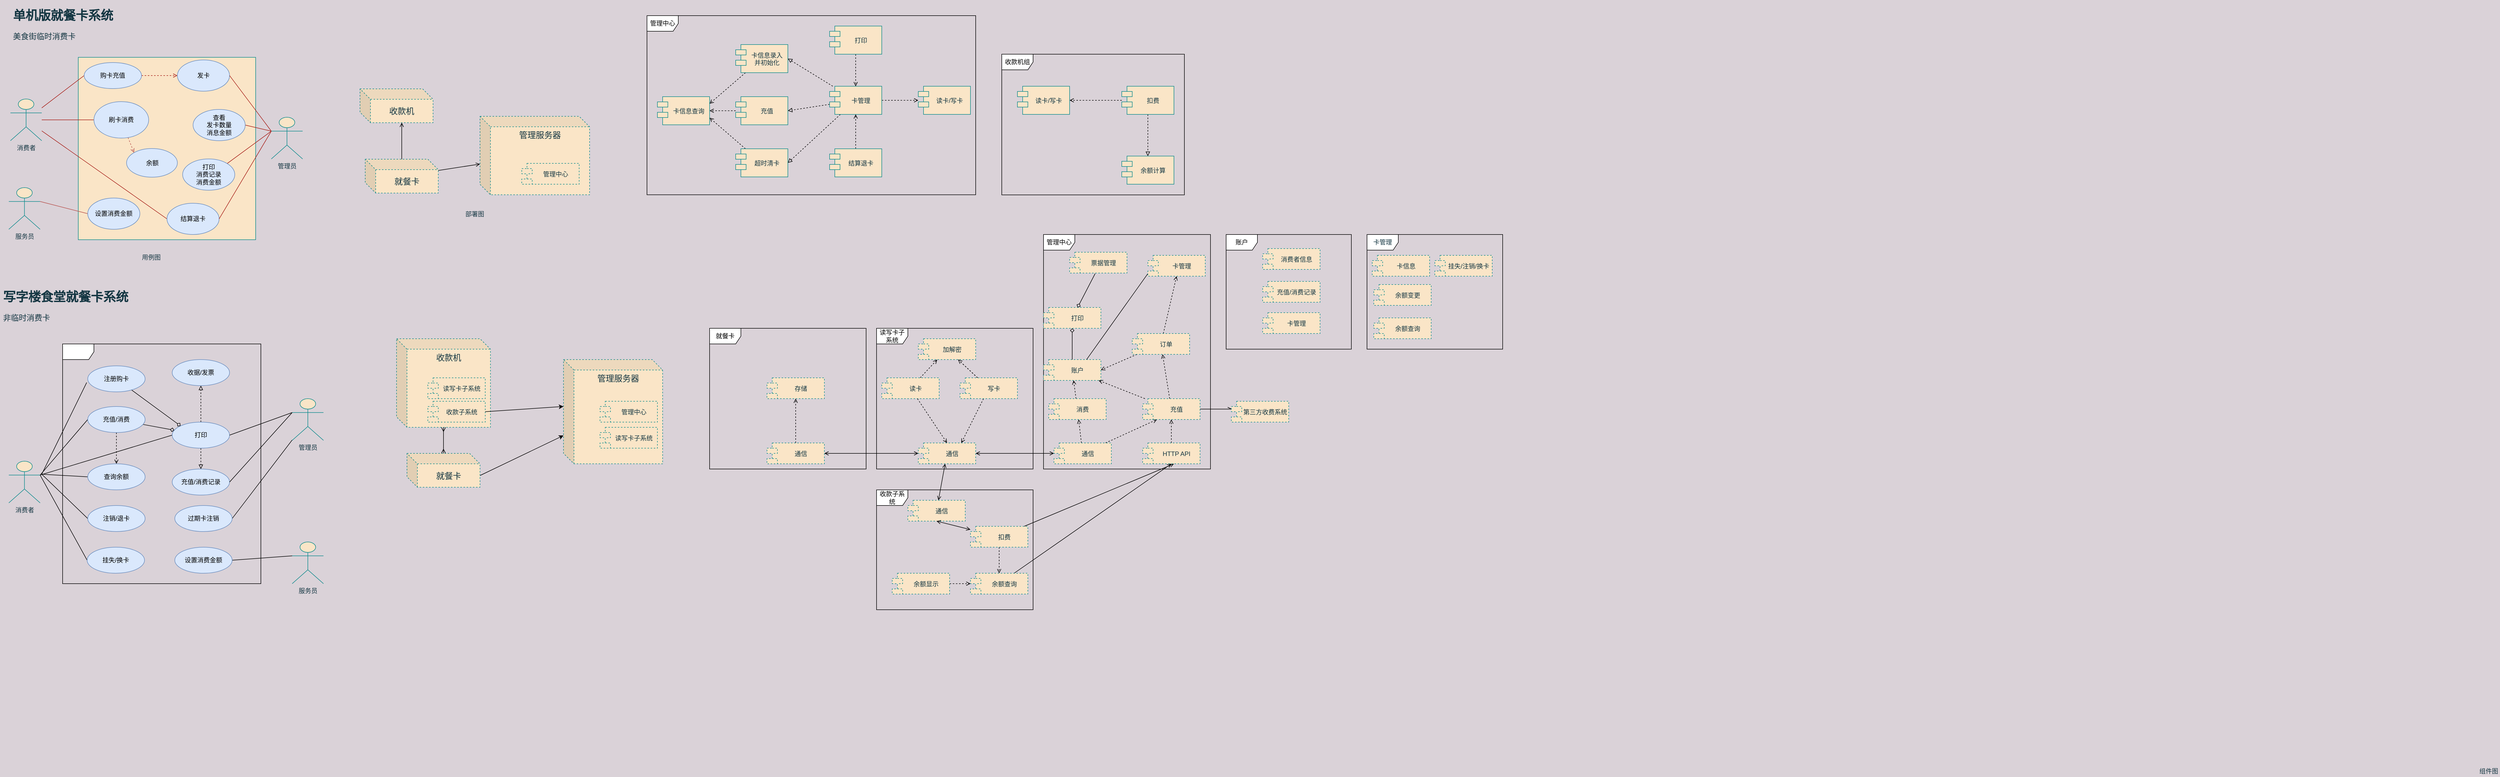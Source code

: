 <mxfile version="13.7.3" type="device"><diagram id="1eRjioLwEQBWrfQc_M9T" name="Page-1"><mxGraphModel dx="4849" dy="1619" grid="1" gridSize="10" guides="1" tooltips="1" connect="1" arrows="1" fold="1" page="1" pageScale="1" pageWidth="1327" pageHeight="1169" background="#DAD2D8" math="0" shadow="0"><root><mxCell id="0"/><mxCell id="1" parent="0"/><mxCell id="Z9a4LQ4kV08n7IQLO-xe-112" value="读写卡子系统" style="shape=umlFrame;whiteSpace=wrap;html=1;" parent="1" vertex="1"><mxGeometry x="-2280" y="-500" width="300" height="270" as="geometry"/></mxCell><mxCell id="Z9a4LQ4kV08n7IQLO-xe-55" value="管理中心" style="shape=umlFrame;whiteSpace=wrap;html=1;" parent="1" vertex="1"><mxGeometry x="-2720" y="-1100" width="630" height="343.75" as="geometry"/></mxCell><mxCell id="Z9a4LQ4kV08n7IQLO-xe-54" value="收款机组" style="shape=umlFrame;whiteSpace=wrap;html=1;" parent="1" vertex="1"><mxGeometry x="-2040" y="-1026" width="350" height="270" as="geometry"/></mxCell><mxCell id="zXgQYab4bpoMZM0BEwAa-17" value="" style="rounded=0;whiteSpace=wrap;html=1;sketch=0;strokeColor=#0F8B8D;fillColor=#FAE5C7;fontColor=#143642;" parent="1" vertex="1"><mxGeometry x="-3810" y="-1020" width="340" height="350" as="geometry"/></mxCell><mxCell id="M5raw4wtO85-CtOHmfmx-129" value="组件图" style="text;html=1;strokeColor=none;fillColor=none;align=center;verticalAlign=middle;whiteSpace=wrap;rounded=0;dashed=1;fontColor=#143642;" parent="1" vertex="1"><mxGeometry x="790" y="340" width="40" height="20" as="geometry"/></mxCell><mxCell id="zXgQYab4bpoMZM0BEwAa-2" value="&lt;font style=&quot;font-size: 16px&quot;&gt;&lt;font style=&quot;vertical-align: inherit&quot;&gt;&lt;font style=&quot;vertical-align: inherit&quot;&gt;收款机&lt;/font&gt;&lt;/font&gt;&lt;/font&gt;" style="shape=cube;whiteSpace=wrap;html=1;boundedLbl=1;backgroundOutline=1;darkOpacity=0.05;darkOpacity2=0.1;verticalAlign=middle;dashed=1;fillColor=#FAE5C7;strokeColor=#0F8B8D;fontColor=#143642;" parent="1" vertex="1"><mxGeometry x="-3270" y="-959.5" width="140" height="65" as="geometry"/></mxCell><mxCell id="zXgQYab4bpoMZM0BEwAa-3" value="&lt;h1&gt;单机版就餐卡系统&lt;/h1&gt;&lt;p style=&quot;font-size: 15px&quot;&gt;美食街临时消费卡&lt;/p&gt;" style="text;html=1;spacing=5;spacingTop=-20;whiteSpace=wrap;overflow=hidden;rounded=0;fontColor=#143642;" parent="1" vertex="1"><mxGeometry x="-3940" y="-1120" width="220" height="75" as="geometry"/></mxCell><mxCell id="zXgQYab4bpoMZM0BEwAa-7" value="&lt;span style=&quot;font-size: 16px&quot;&gt;管理服务器&lt;/span&gt;" style="shape=cube;whiteSpace=wrap;html=1;boundedLbl=1;backgroundOutline=1;darkOpacity=0.05;darkOpacity2=0.1;verticalAlign=top;dashed=1;fillColor=#FAE5C7;strokeColor=#0F8B8D;fontColor=#143642;" parent="1" vertex="1"><mxGeometry x="-3040" y="-906.75" width="210" height="150.5" as="geometry"/></mxCell><mxCell id="zXgQYab4bpoMZM0BEwAa-21" style="rounded=1;sketch=0;orthogonalLoop=1;jettySize=auto;html=1;entryX=0;entryY=0.5;entryDx=0;entryDy=0;strokeColor=#A8201A;fillColor=#FAE5C7;fontColor=#143642;endArrow=none;endFill=0;" parent="1" source="zXgQYab4bpoMZM0BEwAa-15" target="zXgQYab4bpoMZM0BEwAa-18" edge="1"><mxGeometry relative="1" as="geometry"/></mxCell><mxCell id="zXgQYab4bpoMZM0BEwAa-22" style="rounded=1;sketch=0;orthogonalLoop=1;jettySize=auto;html=1;entryX=0;entryY=0.5;entryDx=0;entryDy=0;strokeColor=#A8201A;fillColor=#FAE5C7;fontColor=#143642;endArrow=none;endFill=0;" parent="1" source="zXgQYab4bpoMZM0BEwAa-15" target="zXgQYab4bpoMZM0BEwAa-20" edge="1"><mxGeometry relative="1" as="geometry"/></mxCell><mxCell id="zXgQYab4bpoMZM0BEwAa-32" style="rounded=1;sketch=0;orthogonalLoop=1;jettySize=auto;html=1;entryX=0;entryY=0.5;entryDx=0;entryDy=0;strokeColor=#A8201A;fillColor=#FAE5C7;fontColor=#143642;endArrow=none;endFill=0;" parent="1" source="zXgQYab4bpoMZM0BEwAa-15" target="zXgQYab4bpoMZM0BEwAa-23" edge="1"><mxGeometry relative="1" as="geometry"/></mxCell><mxCell id="zXgQYab4bpoMZM0BEwAa-15" value="消费者" style="shape=umlActor;verticalLabelPosition=bottom;verticalAlign=top;html=1;outlineConnect=0;rounded=0;sketch=0;strokeColor=#0F8B8D;fillColor=#FAE5C7;fontColor=#143642;" parent="1" vertex="1"><mxGeometry x="-3940" y="-940" width="60" height="80" as="geometry"/></mxCell><mxCell id="zXgQYab4bpoMZM0BEwAa-39" value="" style="edgeStyle=orthogonalEdgeStyle;curved=0;rounded=1;sketch=0;orthogonalLoop=1;jettySize=auto;html=1;strokeColor=#A8201A;fillColor=#FAE5C7;fontColor=#143642;dashed=1;endArrow=open;endFill=0;" parent="1" source="zXgQYab4bpoMZM0BEwAa-18" target="zXgQYab4bpoMZM0BEwAa-25" edge="1"><mxGeometry relative="1" as="geometry"/></mxCell><mxCell id="zXgQYab4bpoMZM0BEwAa-18" value="购卡充值" style="ellipse;whiteSpace=wrap;html=1;rounded=0;sketch=0;strokeColor=#6c8ebf;fillColor=#dae8fc;" parent="1" vertex="1"><mxGeometry x="-3798.75" y="-1010" width="110" height="50" as="geometry"/></mxCell><mxCell id="Z9a4LQ4kV08n7IQLO-xe-9" style="edgeStyle=none;rounded=1;orthogonalLoop=1;jettySize=auto;html=1;entryX=0;entryY=0;entryDx=0;entryDy=0;endArrow=open;endFill=0;fillColor=#f8cecc;strokeColor=#b85450;dashed=1;" parent="1" source="zXgQYab4bpoMZM0BEwAa-20" target="zXgQYab4bpoMZM0BEwAa-37" edge="1"><mxGeometry relative="1" as="geometry"/></mxCell><mxCell id="zXgQYab4bpoMZM0BEwAa-20" value="刷卡消费" style="ellipse;whiteSpace=wrap;html=1;rounded=0;sketch=0;strokeColor=#6c8ebf;fillColor=#dae8fc;" parent="1" vertex="1"><mxGeometry x="-3780" y="-935" width="105" height="70" as="geometry"/></mxCell><mxCell id="zXgQYab4bpoMZM0BEwAa-23" value="结算退卡" style="ellipse;whiteSpace=wrap;html=1;rounded=0;sketch=0;strokeColor=#6c8ebf;fillColor=#dae8fc;" parent="1" vertex="1"><mxGeometry x="-3640" y="-740" width="100" height="60" as="geometry"/></mxCell><mxCell id="zXgQYab4bpoMZM0BEwAa-25" value="发卡" style="ellipse;whiteSpace=wrap;html=1;rounded=0;sketch=0;strokeColor=#6c8ebf;fillColor=#dae8fc;" parent="1" vertex="1"><mxGeometry x="-3620" y="-1015" width="100" height="60" as="geometry"/></mxCell><mxCell id="zXgQYab4bpoMZM0BEwAa-29" style="rounded=1;sketch=0;orthogonalLoop=1;jettySize=auto;html=1;entryX=1;entryY=0.5;entryDx=0;entryDy=0;strokeColor=#A8201A;fillColor=#FAE5C7;fontColor=#143642;endArrow=none;endFill=0;exitX=0;exitY=0.333;exitDx=0;exitDy=0;exitPerimeter=0;" parent="1" source="zXgQYab4bpoMZM0BEwAa-27" target="zXgQYab4bpoMZM0BEwAa-25" edge="1"><mxGeometry relative="1" as="geometry"/></mxCell><mxCell id="zXgQYab4bpoMZM0BEwAa-33" style="rounded=1;sketch=0;orthogonalLoop=1;jettySize=auto;html=1;entryX=1;entryY=0.5;entryDx=0;entryDy=0;strokeColor=#A8201A;fillColor=#FAE5C7;fontColor=#143642;endArrow=none;endFill=0;exitX=0;exitY=0.333;exitDx=0;exitDy=0;exitPerimeter=0;" parent="1" source="zXgQYab4bpoMZM0BEwAa-27" target="zXgQYab4bpoMZM0BEwAa-23" edge="1"><mxGeometry relative="1" as="geometry"/></mxCell><mxCell id="zXgQYab4bpoMZM0BEwAa-34" style="rounded=1;sketch=0;orthogonalLoop=1;jettySize=auto;html=1;entryX=1;entryY=0.5;entryDx=0;entryDy=0;strokeColor=#A8201A;fillColor=#FAE5C7;fontColor=#143642;endArrow=none;endFill=0;exitX=0;exitY=0.333;exitDx=0;exitDy=0;exitPerimeter=0;" parent="1" source="zXgQYab4bpoMZM0BEwAa-27" target="zXgQYab4bpoMZM0BEwAa-31" edge="1"><mxGeometry relative="1" as="geometry"/></mxCell><mxCell id="zXgQYab4bpoMZM0BEwAa-36" style="rounded=1;sketch=0;orthogonalLoop=1;jettySize=auto;html=1;entryX=1;entryY=0;entryDx=0;entryDy=0;strokeColor=#A8201A;fillColor=#FAE5C7;fontColor=#143642;endArrow=none;endFill=0;exitX=0;exitY=0.333;exitDx=0;exitDy=0;exitPerimeter=0;" parent="1" source="zXgQYab4bpoMZM0BEwAa-27" target="zXgQYab4bpoMZM0BEwAa-35" edge="1"><mxGeometry relative="1" as="geometry"/></mxCell><mxCell id="zXgQYab4bpoMZM0BEwAa-27" value="管理员" style="shape=umlActor;verticalLabelPosition=bottom;verticalAlign=top;html=1;outlineConnect=0;rounded=0;sketch=0;strokeColor=#0F8B8D;fillColor=#FAE5C7;fontColor=#143642;" parent="1" vertex="1"><mxGeometry x="-3440" y="-905" width="60" height="80" as="geometry"/></mxCell><mxCell id="zXgQYab4bpoMZM0BEwAa-31" value="查看&lt;br&gt;发卡数量&lt;br&gt;消息金额" style="ellipse;whiteSpace=wrap;html=1;rounded=0;sketch=0;strokeColor=#6c8ebf;fillColor=#dae8fc;" parent="1" vertex="1"><mxGeometry x="-3590" y="-920" width="100" height="60" as="geometry"/></mxCell><mxCell id="zXgQYab4bpoMZM0BEwAa-35" value="打印&lt;br&gt;消费记录&lt;br&gt;消费金额" style="ellipse;whiteSpace=wrap;html=1;rounded=0;sketch=0;strokeColor=#6c8ebf;fillColor=#dae8fc;" parent="1" vertex="1"><mxGeometry x="-3610" y="-825" width="100" height="60" as="geometry"/></mxCell><mxCell id="zXgQYab4bpoMZM0BEwAa-37" value="余额" style="ellipse;whiteSpace=wrap;html=1;rounded=0;sketch=0;strokeColor=#6c8ebf;fillColor=#dae8fc;" parent="1" vertex="1"><mxGeometry x="-3717.5" y="-845" width="97.5" height="55" as="geometry"/></mxCell><mxCell id="zXgQYab4bpoMZM0BEwAa-40" value="用例图" style="text;html=1;strokeColor=none;fillColor=none;align=center;verticalAlign=middle;whiteSpace=wrap;rounded=0;sketch=0;fontColor=#143642;" parent="1" vertex="1"><mxGeometry x="-3690" y="-646" width="40" height="20" as="geometry"/></mxCell><mxCell id="zXgQYab4bpoMZM0BEwAa-41" value="管理中心" style="shape=module;align=left;spacingLeft=20;align=center;verticalAlign=middle;dashed=1;fillColor=#FAE5C7;strokeColor=#0F8B8D;fontColor=#143642;" parent="1" vertex="1"><mxGeometry x="-2960" y="-816.5" width="110" height="40" as="geometry"/></mxCell><mxCell id="zXgQYab4bpoMZM0BEwAa-42" value="部署图" style="text;html=1;strokeColor=none;fillColor=none;align=center;verticalAlign=middle;whiteSpace=wrap;rounded=0;sketch=0;fontColor=#143642;" parent="1" vertex="1"><mxGeometry x="-3070" y="-729.5" width="40" height="20" as="geometry"/></mxCell><mxCell id="_t0QKRo8jrhajPvxvz_w-13" value="读卡/写卡" style="shape=module;align=left;spacingLeft=20;align=center;verticalAlign=middle;fillColor=#FAE5C7;strokeColor=#0F8B8D;fontColor=#143642;" parent="1" vertex="1"><mxGeometry x="-2200" y="-964.5" width="100" height="54" as="geometry"/></mxCell><mxCell id="Z9a4LQ4kV08n7IQLO-xe-26" value="" style="edgeStyle=none;rounded=1;orthogonalLoop=1;jettySize=auto;html=1;dashed=1;endArrow=open;endFill=0;" parent="1" source="Z9a4LQ4kV08n7IQLO-xe-2" target="_t0QKRo8jrhajPvxvz_w-13" edge="1"><mxGeometry relative="1" as="geometry"/></mxCell><mxCell id="Z9a4LQ4kV08n7IQLO-xe-29" value="" style="edgeStyle=none;rounded=1;orthogonalLoop=1;jettySize=auto;html=1;dashed=1;endArrow=block;endFill=0;entryX=1;entryY=0.5;entryDx=0;entryDy=0;" parent="1" source="Z9a4LQ4kV08n7IQLO-xe-2" target="Z9a4LQ4kV08n7IQLO-xe-28" edge="1"><mxGeometry relative="1" as="geometry"/></mxCell><mxCell id="Z9a4LQ4kV08n7IQLO-xe-32" style="edgeStyle=none;rounded=1;orthogonalLoop=1;jettySize=auto;html=1;entryX=1;entryY=0.5;entryDx=0;entryDy=0;dashed=1;endArrow=block;endFill=0;" parent="1" source="Z9a4LQ4kV08n7IQLO-xe-2" target="Z9a4LQ4kV08n7IQLO-xe-31" edge="1"><mxGeometry relative="1" as="geometry"/></mxCell><mxCell id="Z9a4LQ4kV08n7IQLO-xe-36" style="edgeStyle=none;rounded=1;orthogonalLoop=1;jettySize=auto;html=1;entryX=1;entryY=0.5;entryDx=0;entryDy=0;dashed=1;endArrow=block;endFill=0;" parent="1" source="Z9a4LQ4kV08n7IQLO-xe-2" target="Z9a4LQ4kV08n7IQLO-xe-35" edge="1"><mxGeometry relative="1" as="geometry"/></mxCell><mxCell id="Z9a4LQ4kV08n7IQLO-xe-2" value="卡管理" style="shape=module;align=left;spacingLeft=20;align=center;verticalAlign=middle;fillColor=#FAE5C7;strokeColor=#0F8B8D;fontColor=#143642;" parent="1" vertex="1"><mxGeometry x="-2370" y="-964.5" width="100" height="54" as="geometry"/></mxCell><mxCell id="Z9a4LQ4kV08n7IQLO-xe-30" value="" style="edgeStyle=none;rounded=1;orthogonalLoop=1;jettySize=auto;html=1;dashed=1;endArrow=open;endFill=0;" parent="1" source="Z9a4LQ4kV08n7IQLO-xe-3" target="Z9a4LQ4kV08n7IQLO-xe-2" edge="1"><mxGeometry relative="1" as="geometry"/></mxCell><mxCell id="Z9a4LQ4kV08n7IQLO-xe-3" value="结算退卡" style="shape=module;align=left;spacingLeft=20;align=center;verticalAlign=middle;fillColor=#FAE5C7;strokeColor=#0F8B8D;fontColor=#143642;" parent="1" vertex="1"><mxGeometry x="-2370" y="-844.5" width="100" height="54" as="geometry"/></mxCell><mxCell id="Z9a4LQ4kV08n7IQLO-xe-27" value="" style="edgeStyle=none;rounded=1;orthogonalLoop=1;jettySize=auto;html=1;dashed=1;endArrow=open;endFill=0;" parent="1" source="Z9a4LQ4kV08n7IQLO-xe-4" target="Z9a4LQ4kV08n7IQLO-xe-2" edge="1"><mxGeometry relative="1" as="geometry"/></mxCell><mxCell id="Z9a4LQ4kV08n7IQLO-xe-4" value="打印" style="shape=module;align=left;spacingLeft=20;align=center;verticalAlign=middle;fillColor=#FAE5C7;strokeColor=#0F8B8D;fontColor=#143642;" parent="1" vertex="1"><mxGeometry x="-2370" y="-1080" width="100" height="54" as="geometry"/></mxCell><mxCell id="Z9a4LQ4kV08n7IQLO-xe-7" style="edgeStyle=none;rounded=1;orthogonalLoop=1;jettySize=auto;html=1;entryX=0;entryY=0.5;entryDx=0;entryDy=0;endArrow=none;endFill=0;exitX=1;exitY=0.333;exitDx=0;exitDy=0;exitPerimeter=0;fillColor=#f8cecc;strokeColor=#b85450;" parent="1" source="Z9a4LQ4kV08n7IQLO-xe-5" target="Z9a4LQ4kV08n7IQLO-xe-6" edge="1"><mxGeometry relative="1" as="geometry"/></mxCell><mxCell id="Z9a4LQ4kV08n7IQLO-xe-5" value="服务员" style="shape=umlActor;verticalLabelPosition=bottom;verticalAlign=top;html=1;outlineConnect=0;rounded=0;sketch=0;strokeColor=#0F8B8D;fillColor=#FAE5C7;fontColor=#143642;" parent="1" vertex="1"><mxGeometry x="-3943.12" y="-770" width="60" height="80" as="geometry"/></mxCell><mxCell id="Z9a4LQ4kV08n7IQLO-xe-6" value="设置消费金额" style="ellipse;whiteSpace=wrap;html=1;rounded=0;sketch=0;strokeColor=#6c8ebf;fillColor=#dae8fc;" parent="1" vertex="1"><mxGeometry x="-3791.87" y="-750" width="100" height="60" as="geometry"/></mxCell><mxCell id="Z9a4LQ4kV08n7IQLO-xe-17" style="edgeStyle=none;rounded=1;orthogonalLoop=1;jettySize=auto;html=1;entryX=0;entryY=0;entryDx=80;entryDy=65;entryPerimeter=0;endArrow=open;endFill=0;" parent="1" source="Z9a4LQ4kV08n7IQLO-xe-14" target="zXgQYab4bpoMZM0BEwAa-2" edge="1"><mxGeometry relative="1" as="geometry"/></mxCell><mxCell id="Z9a4LQ4kV08n7IQLO-xe-18" value="" style="edgeStyle=none;rounded=1;orthogonalLoop=1;jettySize=auto;html=1;endArrow=open;endFill=0;" parent="1" source="Z9a4LQ4kV08n7IQLO-xe-14" target="zXgQYab4bpoMZM0BEwAa-7" edge="1"><mxGeometry relative="1" as="geometry"/></mxCell><mxCell id="Z9a4LQ4kV08n7IQLO-xe-14" value="&lt;font style=&quot;font-size: 16px&quot;&gt;&lt;font style=&quot;vertical-align: inherit&quot;&gt;&lt;font style=&quot;vertical-align: inherit&quot;&gt;就餐卡&lt;/font&gt;&lt;/font&gt;&lt;/font&gt;" style="shape=cube;whiteSpace=wrap;html=1;boundedLbl=1;backgroundOutline=1;darkOpacity=0.05;darkOpacity2=0.1;verticalAlign=middle;dashed=1;fillColor=#FAE5C7;strokeColor=#0F8B8D;fontColor=#143642;" parent="1" vertex="1"><mxGeometry x="-3260" y="-824.5" width="140" height="65" as="geometry"/></mxCell><mxCell id="Z9a4LQ4kV08n7IQLO-xe-42" style="edgeStyle=none;rounded=1;orthogonalLoop=1;jettySize=auto;html=1;entryX=1;entryY=0.25;entryDx=0;entryDy=0;dashed=1;endArrow=open;endFill=0;" parent="1" source="Z9a4LQ4kV08n7IQLO-xe-28" target="Z9a4LQ4kV08n7IQLO-xe-41" edge="1"><mxGeometry relative="1" as="geometry"/></mxCell><mxCell id="Z9a4LQ4kV08n7IQLO-xe-28" value="卡信息录入&#10;并初始化" style="shape=module;align=left;spacingLeft=20;align=center;verticalAlign=middle;fillColor=#FAE5C7;strokeColor=#0F8B8D;fontColor=#143642;" parent="1" vertex="1"><mxGeometry x="-2550" y="-1044.5" width="100" height="54" as="geometry"/></mxCell><mxCell id="Z9a4LQ4kV08n7IQLO-xe-45" value="" style="edgeStyle=none;rounded=1;orthogonalLoop=1;jettySize=auto;html=1;dashed=1;endArrow=open;endFill=0;" parent="1" source="Z9a4LQ4kV08n7IQLO-xe-31" target="Z9a4LQ4kV08n7IQLO-xe-41" edge="1"><mxGeometry relative="1" as="geometry"/></mxCell><mxCell id="Z9a4LQ4kV08n7IQLO-xe-31" value="充值" style="shape=module;align=left;spacingLeft=20;align=center;verticalAlign=middle;fillColor=#FAE5C7;strokeColor=#0F8B8D;fontColor=#143642;" parent="1" vertex="1"><mxGeometry x="-2550" y="-944.5" width="100" height="54" as="geometry"/></mxCell><mxCell id="Z9a4LQ4kV08n7IQLO-xe-44" style="edgeStyle=none;rounded=1;orthogonalLoop=1;jettySize=auto;html=1;entryX=1;entryY=0.75;entryDx=0;entryDy=0;dashed=1;endArrow=open;endFill=0;" parent="1" source="Z9a4LQ4kV08n7IQLO-xe-35" target="Z9a4LQ4kV08n7IQLO-xe-41" edge="1"><mxGeometry relative="1" as="geometry"/></mxCell><mxCell id="Z9a4LQ4kV08n7IQLO-xe-35" value="超时清卡" style="shape=module;align=left;spacingLeft=20;align=center;verticalAlign=middle;fillColor=#FAE5C7;strokeColor=#0F8B8D;fontColor=#143642;" parent="1" vertex="1"><mxGeometry x="-2550" y="-844.5" width="100" height="54" as="geometry"/></mxCell><mxCell id="Z9a4LQ4kV08n7IQLO-xe-37" value="&lt;h1&gt;写字楼食堂就餐卡系统&lt;/h1&gt;&lt;p style=&quot;font-size: 15px&quot;&gt;非临时消费卡&lt;/p&gt;" style="text;html=1;spacing=5;spacingTop=-20;whiteSpace=wrap;overflow=hidden;rounded=0;fontColor=#143642;" parent="1" vertex="1"><mxGeometry x="-3959.37" y="-580" width="258.75" height="70" as="geometry"/></mxCell><mxCell id="Z9a4LQ4kV08n7IQLO-xe-41" value="卡信息查询" style="shape=module;align=left;spacingLeft=20;align=center;verticalAlign=middle;fillColor=#FAE5C7;strokeColor=#0F8B8D;fontColor=#143642;" parent="1" vertex="1"><mxGeometry x="-2700" y="-944.5" width="100" height="54" as="geometry"/></mxCell><mxCell id="Z9a4LQ4kV08n7IQLO-xe-46" value="读卡/写卡" style="shape=module;align=left;spacingLeft=20;align=center;verticalAlign=middle;fillColor=#FAE5C7;strokeColor=#0F8B8D;fontColor=#143642;" parent="1" vertex="1"><mxGeometry x="-2010" y="-964.5" width="100" height="54" as="geometry"/></mxCell><mxCell id="Z9a4LQ4kV08n7IQLO-xe-50" value="" style="edgeStyle=none;rounded=1;orthogonalLoop=1;jettySize=auto;html=1;dashed=1;endArrow=open;endFill=0;" parent="1" source="Z9a4LQ4kV08n7IQLO-xe-49" target="Z9a4LQ4kV08n7IQLO-xe-46" edge="1"><mxGeometry relative="1" as="geometry"/></mxCell><mxCell id="Z9a4LQ4kV08n7IQLO-xe-52" value="" style="edgeStyle=none;rounded=1;orthogonalLoop=1;jettySize=auto;html=1;dashed=1;endArrow=block;endFill=0;" parent="1" source="Z9a4LQ4kV08n7IQLO-xe-49" target="Z9a4LQ4kV08n7IQLO-xe-51" edge="1"><mxGeometry relative="1" as="geometry"/></mxCell><mxCell id="Z9a4LQ4kV08n7IQLO-xe-49" value="扣费" style="shape=module;align=left;spacingLeft=20;align=center;verticalAlign=middle;fillColor=#FAE5C7;strokeColor=#0F8B8D;fontColor=#143642;" parent="1" vertex="1"><mxGeometry x="-1810" y="-964.5" width="100" height="54" as="geometry"/></mxCell><mxCell id="Z9a4LQ4kV08n7IQLO-xe-51" value="余额计算" style="shape=module;align=left;spacingLeft=20;align=center;verticalAlign=middle;fillColor=#FAE5C7;strokeColor=#0F8B8D;fontColor=#143642;" parent="1" vertex="1"><mxGeometry x="-1810" y="-830.5" width="100" height="54" as="geometry"/></mxCell><mxCell id="Z9a4LQ4kV08n7IQLO-xe-56" value="" style="shape=umlFrame;whiteSpace=wrap;html=1;" parent="1" vertex="1"><mxGeometry x="-3840" y="-470" width="380" height="460" as="geometry"/></mxCell><mxCell id="Z9a4LQ4kV08n7IQLO-xe-61" style="edgeStyle=none;rounded=1;orthogonalLoop=1;jettySize=auto;html=1;entryX=-0.018;entryY=0.64;entryDx=0;entryDy=0;entryPerimeter=0;startArrow=none;startFill=0;endArrow=none;endFill=0;" parent="1" target="Z9a4LQ4kV08n7IQLO-xe-58" edge="1"><mxGeometry relative="1" as="geometry"><mxPoint x="-3880" y="-220" as="sourcePoint"/></mxGeometry></mxCell><mxCell id="Z9a4LQ4kV08n7IQLO-xe-62" style="edgeStyle=none;rounded=1;orthogonalLoop=1;jettySize=auto;html=1;entryX=0;entryY=0.5;entryDx=0;entryDy=0;startArrow=none;startFill=0;endArrow=none;endFill=0;exitX=1;exitY=0.333;exitDx=0;exitDy=0;exitPerimeter=0;" parent="1" source="Z9a4LQ4kV08n7IQLO-xe-57" target="Z9a4LQ4kV08n7IQLO-xe-59" edge="1"><mxGeometry relative="1" as="geometry"/></mxCell><mxCell id="Z9a4LQ4kV08n7IQLO-xe-73" style="edgeStyle=none;rounded=1;orthogonalLoop=1;jettySize=auto;html=1;entryX=0;entryY=0.5;entryDx=0;entryDy=0;startArrow=none;startFill=0;endArrow=none;endFill=0;exitX=1;exitY=0.333;exitDx=0;exitDy=0;exitPerimeter=0;" parent="1" source="Z9a4LQ4kV08n7IQLO-xe-57" target="Z9a4LQ4kV08n7IQLO-xe-64" edge="1"><mxGeometry relative="1" as="geometry"><mxPoint x="-3880" y="-370" as="sourcePoint"/></mxGeometry></mxCell><mxCell id="Z9a4LQ4kV08n7IQLO-xe-74" style="edgeStyle=none;rounded=1;orthogonalLoop=1;jettySize=auto;html=1;entryX=0;entryY=0.5;entryDx=0;entryDy=0;startArrow=none;startFill=0;endArrow=none;endFill=0;" parent="1" target="Z9a4LQ4kV08n7IQLO-xe-72" edge="1"><mxGeometry relative="1" as="geometry"><mxPoint x="-3880" y="-220" as="sourcePoint"/></mxGeometry></mxCell><mxCell id="Z9a4LQ4kV08n7IQLO-xe-85" style="edgeStyle=none;rounded=1;orthogonalLoop=1;jettySize=auto;html=1;entryX=0;entryY=0.5;entryDx=0;entryDy=0;startArrow=none;startFill=0;endArrow=none;endFill=0;" parent="1" target="Z9a4LQ4kV08n7IQLO-xe-83" edge="1"><mxGeometry relative="1" as="geometry"><mxPoint x="-3880" y="-220" as="sourcePoint"/></mxGeometry></mxCell><mxCell id="Z9a4LQ4kV08n7IQLO-xe-86" style="edgeStyle=none;rounded=1;orthogonalLoop=1;jettySize=auto;html=1;entryX=0;entryY=0.5;entryDx=0;entryDy=0;startArrow=none;startFill=0;endArrow=none;endFill=0;exitX=1;exitY=0.333;exitDx=0;exitDy=0;exitPerimeter=0;" parent="1" source="Z9a4LQ4kV08n7IQLO-xe-57" target="Z9a4LQ4kV08n7IQLO-xe-84" edge="1"><mxGeometry relative="1" as="geometry"/></mxCell><mxCell id="Z9a4LQ4kV08n7IQLO-xe-57" value="消费者" style="shape=umlActor;verticalLabelPosition=bottom;verticalAlign=top;html=1;outlineConnect=0;rounded=0;sketch=0;strokeColor=#0F8B8D;fillColor=#FAE5C7;fontColor=#143642;" parent="1" vertex="1"><mxGeometry x="-3943.12" y="-245" width="60" height="80" as="geometry"/></mxCell><mxCell id="Z9a4LQ4kV08n7IQLO-xe-87" style="edgeStyle=none;rounded=1;orthogonalLoop=1;jettySize=auto;html=1;startArrow=none;startFill=0;endArrow=diamond;endFill=0;entryX=0;entryY=0;entryDx=0;entryDy=0;" parent="1" source="Z9a4LQ4kV08n7IQLO-xe-58" target="Z9a4LQ4kV08n7IQLO-xe-64" edge="1"><mxGeometry relative="1" as="geometry"/></mxCell><mxCell id="Z9a4LQ4kV08n7IQLO-xe-58" value="注册购卡" style="ellipse;whiteSpace=wrap;html=1;rounded=0;sketch=0;strokeColor=#6c8ebf;fillColor=#dae8fc;" parent="1" vertex="1"><mxGeometry x="-3791.87" y="-428" width="110" height="50" as="geometry"/></mxCell><mxCell id="Z9a4LQ4kV08n7IQLO-xe-82" value="" style="edgeStyle=none;rounded=1;orthogonalLoop=1;jettySize=auto;html=1;startArrow=none;startFill=0;endArrow=open;endFill=0;dashed=1;" parent="1" source="Z9a4LQ4kV08n7IQLO-xe-59" target="Z9a4LQ4kV08n7IQLO-xe-72" edge="1"><mxGeometry relative="1" as="geometry"/></mxCell><mxCell id="Z9a4LQ4kV08n7IQLO-xe-88" value="" style="edgeStyle=none;rounded=1;orthogonalLoop=1;jettySize=auto;html=1;startArrow=none;startFill=0;endArrow=diamond;endFill=0;" parent="1" source="Z9a4LQ4kV08n7IQLO-xe-59" target="Z9a4LQ4kV08n7IQLO-xe-64" edge="1"><mxGeometry relative="1" as="geometry"/></mxCell><mxCell id="Z9a4LQ4kV08n7IQLO-xe-59" value="充值/消费" style="ellipse;whiteSpace=wrap;html=1;rounded=0;sketch=0;strokeColor=#6c8ebf;fillColor=#dae8fc;" parent="1" vertex="1"><mxGeometry x="-3791.87" y="-350" width="110" height="50" as="geometry"/></mxCell><mxCell id="Z9a4LQ4kV08n7IQLO-xe-69" style="edgeStyle=none;rounded=1;orthogonalLoop=1;jettySize=auto;html=1;entryX=0.5;entryY=1;entryDx=0;entryDy=0;dashed=1;startArrow=none;startFill=0;endArrow=block;endFill=0;" parent="1" source="Z9a4LQ4kV08n7IQLO-xe-64" target="Z9a4LQ4kV08n7IQLO-xe-68" edge="1"><mxGeometry relative="1" as="geometry"/></mxCell><mxCell id="Z9a4LQ4kV08n7IQLO-xe-71" value="" style="edgeStyle=none;rounded=1;orthogonalLoop=1;jettySize=auto;html=1;dashed=1;startArrow=none;startFill=0;endArrow=block;endFill=0;" parent="1" source="Z9a4LQ4kV08n7IQLO-xe-64" target="Z9a4LQ4kV08n7IQLO-xe-70" edge="1"><mxGeometry relative="1" as="geometry"/></mxCell><mxCell id="Z9a4LQ4kV08n7IQLO-xe-64" value="打印" style="ellipse;whiteSpace=wrap;html=1;rounded=0;sketch=0;strokeColor=#6c8ebf;fillColor=#dae8fc;" parent="1" vertex="1"><mxGeometry x="-3630" y="-320" width="110" height="50" as="geometry"/></mxCell><mxCell id="Z9a4LQ4kV08n7IQLO-xe-68" value="收据/发票" style="ellipse;whiteSpace=wrap;html=1;rounded=0;sketch=0;strokeColor=#6c8ebf;fillColor=#dae8fc;" parent="1" vertex="1"><mxGeometry x="-3630" y="-440" width="110" height="50" as="geometry"/></mxCell><mxCell id="Z9a4LQ4kV08n7IQLO-xe-70" value="充值/消费记录" style="ellipse;whiteSpace=wrap;html=1;rounded=0;sketch=0;strokeColor=#6c8ebf;fillColor=#dae8fc;" parent="1" vertex="1"><mxGeometry x="-3630" y="-230" width="110" height="50" as="geometry"/></mxCell><mxCell id="Z9a4LQ4kV08n7IQLO-xe-72" value="查询余额" style="ellipse;whiteSpace=wrap;html=1;rounded=0;sketch=0;strokeColor=#6c8ebf;fillColor=#dae8fc;" parent="1" vertex="1"><mxGeometry x="-3791.87" y="-240" width="110" height="50" as="geometry"/></mxCell><mxCell id="Z9a4LQ4kV08n7IQLO-xe-77" style="edgeStyle=none;rounded=1;orthogonalLoop=1;jettySize=auto;html=1;entryX=1;entryY=0.5;entryDx=0;entryDy=0;startArrow=none;startFill=0;endArrow=none;endFill=0;exitX=0;exitY=0.333;exitDx=0;exitDy=0;exitPerimeter=0;" parent="1" source="Z9a4LQ4kV08n7IQLO-xe-75" target="Z9a4LQ4kV08n7IQLO-xe-76" edge="1"><mxGeometry relative="1" as="geometry"/></mxCell><mxCell id="Z9a4LQ4kV08n7IQLO-xe-75" value="服务员" style="shape=umlActor;verticalLabelPosition=bottom;verticalAlign=top;html=1;outlineConnect=0;rounded=0;sketch=0;strokeColor=#0F8B8D;fillColor=#FAE5C7;fontColor=#143642;" parent="1" vertex="1"><mxGeometry x="-3400" y="-90" width="60" height="80" as="geometry"/></mxCell><mxCell id="Z9a4LQ4kV08n7IQLO-xe-76" value="设置消费金额" style="ellipse;whiteSpace=wrap;html=1;rounded=0;sketch=0;strokeColor=#6c8ebf;fillColor=#dae8fc;" parent="1" vertex="1"><mxGeometry x="-3625" y="-80" width="110" height="50" as="geometry"/></mxCell><mxCell id="Z9a4LQ4kV08n7IQLO-xe-80" style="edgeStyle=none;rounded=1;orthogonalLoop=1;jettySize=auto;html=1;entryX=1;entryY=0.5;entryDx=0;entryDy=0;startArrow=none;startFill=0;endArrow=none;endFill=0;exitX=0;exitY=0.333;exitDx=0;exitDy=0;exitPerimeter=0;" parent="1" source="Z9a4LQ4kV08n7IQLO-xe-78" target="Z9a4LQ4kV08n7IQLO-xe-64" edge="1"><mxGeometry relative="1" as="geometry"/></mxCell><mxCell id="Z9a4LQ4kV08n7IQLO-xe-81" style="edgeStyle=none;rounded=1;orthogonalLoop=1;jettySize=auto;html=1;entryX=1;entryY=0.5;entryDx=0;entryDy=0;startArrow=none;startFill=0;endArrow=none;endFill=0;exitX=0;exitY=0.333;exitDx=0;exitDy=0;exitPerimeter=0;" parent="1" source="Z9a4LQ4kV08n7IQLO-xe-78" target="Z9a4LQ4kV08n7IQLO-xe-70" edge="1"><mxGeometry relative="1" as="geometry"><mxPoint x="-3390" y="-390" as="sourcePoint"/></mxGeometry></mxCell><mxCell id="Z9a4LQ4kV08n7IQLO-xe-90" style="edgeStyle=none;rounded=1;orthogonalLoop=1;jettySize=auto;html=1;entryX=1;entryY=0.5;entryDx=0;entryDy=0;startArrow=none;startFill=0;endArrow=none;endFill=0;" parent="1" source="Z9a4LQ4kV08n7IQLO-xe-78" target="Z9a4LQ4kV08n7IQLO-xe-89" edge="1"><mxGeometry relative="1" as="geometry"/></mxCell><mxCell id="Z9a4LQ4kV08n7IQLO-xe-78" value="管理员" style="shape=umlActor;verticalLabelPosition=bottom;verticalAlign=top;html=1;outlineConnect=0;rounded=0;sketch=0;strokeColor=#0F8B8D;fillColor=#FAE5C7;fontColor=#143642;" parent="1" vertex="1"><mxGeometry x="-3400" y="-365" width="60" height="80" as="geometry"/></mxCell><mxCell id="Z9a4LQ4kV08n7IQLO-xe-83" value="注销/退卡" style="ellipse;whiteSpace=wrap;html=1;rounded=0;sketch=0;strokeColor=#6c8ebf;fillColor=#dae8fc;" parent="1" vertex="1"><mxGeometry x="-3791.87" y="-160" width="110" height="50" as="geometry"/></mxCell><mxCell id="Z9a4LQ4kV08n7IQLO-xe-84" value="挂失/换卡" style="ellipse;whiteSpace=wrap;html=1;rounded=0;sketch=0;strokeColor=#6c8ebf;fillColor=#dae8fc;" parent="1" vertex="1"><mxGeometry x="-3793" y="-80" width="110" height="50" as="geometry"/></mxCell><mxCell id="Z9a4LQ4kV08n7IQLO-xe-89" value="过期卡注销" style="ellipse;whiteSpace=wrap;html=1;rounded=0;sketch=0;strokeColor=#6c8ebf;fillColor=#dae8fc;" parent="1" vertex="1"><mxGeometry x="-3625" y="-160" width="110" height="50" as="geometry"/></mxCell><mxCell id="Z9a4LQ4kV08n7IQLO-xe-91" value="&lt;span style=&quot;font-size: 16px&quot;&gt;管理服务器&lt;/span&gt;" style="shape=cube;whiteSpace=wrap;html=1;boundedLbl=1;backgroundOutline=1;darkOpacity=0.05;darkOpacity2=0.1;verticalAlign=top;dashed=1;fillColor=#FAE5C7;strokeColor=#0F8B8D;fontColor=#143642;" parent="1" vertex="1"><mxGeometry x="-2880" y="-440" width="190" height="200" as="geometry"/></mxCell><mxCell id="Z9a4LQ4kV08n7IQLO-xe-101" style="edgeStyle=none;rounded=1;orthogonalLoop=1;jettySize=auto;html=1;startArrow=none;startFill=0;endArrow=ERmany;endFill=0;" parent="1" source="Z9a4LQ4kV08n7IQLO-xe-92" target="Z9a4LQ4kV08n7IQLO-xe-94" edge="1"><mxGeometry relative="1" as="geometry"/></mxCell><mxCell id="Z9a4LQ4kV08n7IQLO-xe-92" value="&lt;font style=&quot;font-size: 16px&quot;&gt;&lt;font style=&quot;vertical-align: inherit&quot;&gt;&lt;font style=&quot;vertical-align: inherit&quot;&gt;收款机&lt;/font&gt;&lt;/font&gt;&lt;/font&gt;" style="shape=cube;whiteSpace=wrap;html=1;boundedLbl=1;backgroundOutline=1;darkOpacity=0.05;darkOpacity2=0.1;verticalAlign=top;dashed=1;fillColor=#FAE5C7;strokeColor=#0F8B8D;fontColor=#143642;" parent="1" vertex="1"><mxGeometry x="-3200" y="-480" width="180" height="170" as="geometry"/></mxCell><mxCell id="Z9a4LQ4kV08n7IQLO-xe-93" value="管理中心" style="shape=module;align=left;spacingLeft=20;align=center;verticalAlign=middle;dashed=1;fillColor=#FAE5C7;strokeColor=#0F8B8D;fontColor=#143642;" parent="1" vertex="1"><mxGeometry x="-2810" y="-360" width="110" height="40" as="geometry"/></mxCell><mxCell id="Z9a4LQ4kV08n7IQLO-xe-95" value="" style="edgeStyle=none;rounded=1;orthogonalLoop=1;jettySize=auto;html=1;startArrow=none;startFill=0;endArrow=ERmany;endFill=0;" parent="1" source="Z9a4LQ4kV08n7IQLO-xe-94" target="Z9a4LQ4kV08n7IQLO-xe-92" edge="1"><mxGeometry relative="1" as="geometry"/></mxCell><mxCell id="Z9a4LQ4kV08n7IQLO-xe-96" style="edgeStyle=none;rounded=1;orthogonalLoop=1;jettySize=auto;html=1;startArrow=none;startFill=0;endArrow=classic;endFill=1;exitX=0;exitY=0;exitDx=140;exitDy=42.5;exitPerimeter=0;" parent="1" source="Z9a4LQ4kV08n7IQLO-xe-94" target="Z9a4LQ4kV08n7IQLO-xe-91" edge="1"><mxGeometry relative="1" as="geometry"><mxPoint x="-2902" y="-320" as="targetPoint"/></mxGeometry></mxCell><mxCell id="Z9a4LQ4kV08n7IQLO-xe-94" value="&lt;font style=&quot;font-size: 16px&quot;&gt;&lt;font style=&quot;vertical-align: inherit&quot;&gt;&lt;font style=&quot;vertical-align: inherit&quot;&gt;就餐卡&lt;/font&gt;&lt;/font&gt;&lt;/font&gt;" style="shape=cube;whiteSpace=wrap;html=1;boundedLbl=1;backgroundOutline=1;darkOpacity=0.05;darkOpacity2=0.1;verticalAlign=middle;dashed=1;fillColor=#FAE5C7;strokeColor=#0F8B8D;fontColor=#143642;" parent="1" vertex="1"><mxGeometry x="-3180" y="-260" width="140" height="65" as="geometry"/></mxCell><mxCell id="Z9a4LQ4kV08n7IQLO-xe-99" value="读写卡子系统" style="shape=module;align=left;spacingLeft=20;align=center;verticalAlign=middle;dashed=1;fillColor=#FAE5C7;strokeColor=#0F8B8D;fontColor=#143642;" parent="1" vertex="1"><mxGeometry x="-3140" y="-405" width="110" height="40" as="geometry"/></mxCell><mxCell id="Z9a4LQ4kV08n7IQLO-xe-100" value="收款子系统" style="shape=module;align=left;spacingLeft=20;align=center;verticalAlign=middle;dashed=1;fillColor=#FAE5C7;strokeColor=#0F8B8D;fontColor=#143642;" parent="1" vertex="1"><mxGeometry x="-3140" y="-360" width="110" height="40" as="geometry"/></mxCell><mxCell id="Z9a4LQ4kV08n7IQLO-xe-102" value="读写卡子系统" style="shape=module;align=left;spacingLeft=20;align=center;verticalAlign=middle;dashed=1;fillColor=#FAE5C7;strokeColor=#0F8B8D;fontColor=#143642;" parent="1" vertex="1"><mxGeometry x="-2810" y="-310" width="110" height="40" as="geometry"/></mxCell><mxCell id="Z9a4LQ4kV08n7IQLO-xe-97" style="edgeStyle=none;rounded=1;orthogonalLoop=1;jettySize=auto;html=1;entryX=0;entryY=0;entryDx=0;entryDy=90;entryPerimeter=0;startArrow=none;startFill=0;endArrow=classic;endFill=1;exitX=1;exitY=0.5;exitDx=0;exitDy=0;" parent="1" source="Z9a4LQ4kV08n7IQLO-xe-100" target="Z9a4LQ4kV08n7IQLO-xe-91" edge="1"><mxGeometry relative="1" as="geometry"/></mxCell><mxCell id="Z9a4LQ4kV08n7IQLO-xe-107" value="" style="edgeStyle=none;rounded=1;orthogonalLoop=1;jettySize=auto;html=1;startArrow=none;startFill=0;endArrow=open;endFill=0;dashed=1;" parent="1" source="Z9a4LQ4kV08n7IQLO-xe-104" target="Z9a4LQ4kV08n7IQLO-xe-105" edge="1"><mxGeometry relative="1" as="geometry"/></mxCell><mxCell id="Z9a4LQ4kV08n7IQLO-xe-110" style="edgeStyle=none;rounded=1;orthogonalLoop=1;jettySize=auto;html=1;entryX=0.75;entryY=0;entryDx=0;entryDy=0;dashed=1;startArrow=none;startFill=0;endArrow=open;endFill=0;" parent="1" source="Z9a4LQ4kV08n7IQLO-xe-104" target="Z9a4LQ4kV08n7IQLO-xe-109" edge="1"><mxGeometry relative="1" as="geometry"/></mxCell><mxCell id="Z9a4LQ4kV08n7IQLO-xe-125" value="" style="edgeStyle=none;rounded=1;orthogonalLoop=1;jettySize=auto;html=1;startArrow=none;startFill=0;endArrow=none;endFill=0;dashed=1;" parent="1" source="Z9a4LQ4kV08n7IQLO-xe-104" target="Z9a4LQ4kV08n7IQLO-xe-105" edge="1"><mxGeometry relative="1" as="geometry"/></mxCell><mxCell id="Z9a4LQ4kV08n7IQLO-xe-104" value="写卡" style="shape=module;align=left;spacingLeft=20;align=center;verticalAlign=middle;dashed=1;fillColor=#FAE5C7;strokeColor=#0F8B8D;fontColor=#143642;" parent="1" vertex="1"><mxGeometry x="-2120" y="-405" width="110" height="40" as="geometry"/></mxCell><mxCell id="Z9a4LQ4kV08n7IQLO-xe-105" value="加解密" style="shape=module;align=left;spacingLeft=20;align=center;verticalAlign=middle;dashed=1;fillColor=#FAE5C7;strokeColor=#0F8B8D;fontColor=#143642;" parent="1" vertex="1"><mxGeometry x="-2200" y="-480" width="110" height="40" as="geometry"/></mxCell><mxCell id="Z9a4LQ4kV08n7IQLO-xe-108" value="" style="edgeStyle=none;rounded=1;orthogonalLoop=1;jettySize=auto;html=1;dashed=1;startArrow=none;startFill=0;endArrow=open;endFill=0;" parent="1" source="Z9a4LQ4kV08n7IQLO-xe-106" target="Z9a4LQ4kV08n7IQLO-xe-105" edge="1"><mxGeometry relative="1" as="geometry"/></mxCell><mxCell id="Z9a4LQ4kV08n7IQLO-xe-106" value="读卡" style="shape=module;align=left;spacingLeft=20;align=center;verticalAlign=middle;dashed=1;fillColor=#FAE5C7;strokeColor=#0F8B8D;fontColor=#143642;" parent="1" vertex="1"><mxGeometry x="-2270" y="-405" width="110" height="40" as="geometry"/></mxCell><mxCell id="Z9a4LQ4kV08n7IQLO-xe-123" style="edgeStyle=none;rounded=1;orthogonalLoop=1;jettySize=auto;html=1;entryX=1;entryY=0.5;entryDx=0;entryDy=0;startArrow=open;startFill=0;endArrow=open;endFill=0;" parent="1" source="Z9a4LQ4kV08n7IQLO-xe-109" target="Z9a4LQ4kV08n7IQLO-xe-115" edge="1"><mxGeometry relative="1" as="geometry"/></mxCell><mxCell id="Z9a4LQ4kV08n7IQLO-xe-124" value="" style="edgeStyle=none;rounded=1;orthogonalLoop=1;jettySize=auto;html=1;startArrow=open;startFill=0;endArrow=open;endFill=0;" parent="1" source="Z9a4LQ4kV08n7IQLO-xe-109" target="Z9a4LQ4kV08n7IQLO-xe-122" edge="1"><mxGeometry relative="1" as="geometry"/></mxCell><mxCell id="Z9a4LQ4kV08n7IQLO-xe-109" value="通信" style="shape=module;align=left;spacingLeft=20;align=center;verticalAlign=middle;dashed=1;fillColor=#FAE5C7;strokeColor=#0F8B8D;fontColor=#143642;" parent="1" vertex="1"><mxGeometry x="-2200" y="-280" width="110" height="40" as="geometry"/></mxCell><mxCell id="Z9a4LQ4kV08n7IQLO-xe-114" value="就餐卡" style="shape=umlFrame;whiteSpace=wrap;html=1;" parent="1" vertex="1"><mxGeometry x="-2600" y="-500" width="300" height="270" as="geometry"/></mxCell><mxCell id="Z9a4LQ4kV08n7IQLO-xe-119" value="" style="edgeStyle=none;rounded=1;orthogonalLoop=1;jettySize=auto;html=1;startArrow=none;startFill=0;endArrow=open;endFill=0;dashed=1;" parent="1" source="Z9a4LQ4kV08n7IQLO-xe-115" target="Z9a4LQ4kV08n7IQLO-xe-118" edge="1"><mxGeometry relative="1" as="geometry"/></mxCell><mxCell id="Z9a4LQ4kV08n7IQLO-xe-115" value="通信" style="shape=module;align=left;spacingLeft=20;align=center;verticalAlign=middle;dashed=1;fillColor=#FAE5C7;strokeColor=#0F8B8D;fontColor=#143642;" parent="1" vertex="1"><mxGeometry x="-2490" y="-280" width="110" height="40" as="geometry"/></mxCell><mxCell id="Z9a4LQ4kV08n7IQLO-xe-118" value="存储" style="shape=module;align=left;spacingLeft=20;align=center;verticalAlign=middle;dashed=1;fillColor=#FAE5C7;strokeColor=#0F8B8D;fontColor=#143642;" parent="1" vertex="1"><mxGeometry x="-2490" y="-405" width="110" height="40" as="geometry"/></mxCell><mxCell id="Z9a4LQ4kV08n7IQLO-xe-120" value="管理中心" style="shape=umlFrame;whiteSpace=wrap;html=1;" parent="1" vertex="1"><mxGeometry x="-1960" y="-680" width="320" height="450" as="geometry"/></mxCell><mxCell id="Z9a4LQ4kV08n7IQLO-xe-121" value="收款子系统" style="shape=umlFrame;whiteSpace=wrap;html=1;" parent="1" vertex="1"><mxGeometry x="-2280" y="-190" width="300" height="230" as="geometry"/></mxCell><mxCell id="Z9a4LQ4kV08n7IQLO-xe-122" value="通信" style="shape=module;align=left;spacingLeft=20;align=center;verticalAlign=middle;dashed=1;fillColor=#FAE5C7;strokeColor=#0F8B8D;fontColor=#143642;" parent="1" vertex="1"><mxGeometry x="-2220" y="-170" width="110" height="40" as="geometry"/></mxCell><mxCell id="Z9a4LQ4kV08n7IQLO-xe-111" style="edgeStyle=none;rounded=1;orthogonalLoop=1;jettySize=auto;html=1;dashed=1;startArrow=none;startFill=0;endArrow=open;endFill=0;entryX=0.5;entryY=0;entryDx=0;entryDy=0;" parent="1" source="Z9a4LQ4kV08n7IQLO-xe-106" target="Z9a4LQ4kV08n7IQLO-xe-109" edge="1"><mxGeometry relative="1" as="geometry"><mxPoint x="-2150" y="-320" as="targetPoint"/></mxGeometry></mxCell><mxCell id="Z9a4LQ4kV08n7IQLO-xe-131" style="edgeStyle=none;rounded=1;orthogonalLoop=1;jettySize=auto;html=1;entryX=0.5;entryY=1;entryDx=0;entryDy=0;startArrow=none;startFill=0;endArrow=open;endFill=0;" parent="1" source="Z9a4LQ4kV08n7IQLO-xe-126" target="Z9a4LQ4kV08n7IQLO-xe-130" edge="1"><mxGeometry relative="1" as="geometry"/></mxCell><mxCell id="Z9a4LQ4kV08n7IQLO-xe-126" value="余额查询" style="shape=module;align=left;spacingLeft=20;align=center;verticalAlign=middle;dashed=1;fillColor=#FAE5C7;strokeColor=#0F8B8D;fontColor=#143642;" parent="1" vertex="1"><mxGeometry x="-2100" y="-30" width="110" height="40" as="geometry"/></mxCell><mxCell id="Z9a4LQ4kV08n7IQLO-xe-128" style="edgeStyle=none;rounded=1;orthogonalLoop=1;jettySize=auto;html=1;entryX=0.5;entryY=1;entryDx=0;entryDy=0;startArrow=open;startFill=0;endArrow=open;endFill=0;" parent="1" source="Z9a4LQ4kV08n7IQLO-xe-127" target="Z9a4LQ4kV08n7IQLO-xe-122" edge="1"><mxGeometry relative="1" as="geometry"/></mxCell><mxCell id="Z9a4LQ4kV08n7IQLO-xe-129" value="" style="edgeStyle=none;rounded=1;orthogonalLoop=1;jettySize=auto;html=1;startArrow=none;startFill=0;endArrow=open;endFill=0;dashed=1;" parent="1" source="Z9a4LQ4kV08n7IQLO-xe-127" target="Z9a4LQ4kV08n7IQLO-xe-126" edge="1"><mxGeometry relative="1" as="geometry"/></mxCell><mxCell id="Z9a4LQ4kV08n7IQLO-xe-174" style="edgeStyle=none;rounded=1;orthogonalLoop=1;jettySize=auto;html=1;startArrow=none;startFill=0;endArrow=open;endFill=0;" parent="1" source="Z9a4LQ4kV08n7IQLO-xe-127" edge="1"><mxGeometry relative="1" as="geometry"><mxPoint x="-1710" y="-240" as="targetPoint"/></mxGeometry></mxCell><mxCell id="Z9a4LQ4kV08n7IQLO-xe-127" value="扣费" style="shape=module;align=left;spacingLeft=20;align=center;verticalAlign=middle;dashed=1;fillColor=#FAE5C7;strokeColor=#0F8B8D;fontColor=#143642;" parent="1" vertex="1"><mxGeometry x="-2100" y="-120" width="110" height="40" as="geometry"/></mxCell><mxCell id="Z9a4LQ4kV08n7IQLO-xe-161" style="edgeStyle=none;rounded=1;orthogonalLoop=1;jettySize=auto;html=1;entryX=0.5;entryY=1;entryDx=0;entryDy=0;dashed=1;startArrow=none;startFill=0;endArrow=open;endFill=0;" parent="1" source="Z9a4LQ4kV08n7IQLO-xe-130" target="Z9a4LQ4kV08n7IQLO-xe-156" edge="1"><mxGeometry relative="1" as="geometry"/></mxCell><mxCell id="Z9a4LQ4kV08n7IQLO-xe-130" value="HTTP API" style="shape=module;align=left;spacingLeft=20;align=center;verticalAlign=middle;dashed=1;fillColor=#FAE5C7;strokeColor=#0F8B8D;fontColor=#143642;" parent="1" vertex="1"><mxGeometry x="-1770" y="-280" width="110" height="40" as="geometry"/></mxCell><mxCell id="Z9a4LQ4kV08n7IQLO-xe-133" style="edgeStyle=none;rounded=1;orthogonalLoop=1;jettySize=auto;html=1;entryX=1;entryY=0.5;entryDx=0;entryDy=0;startArrow=open;startFill=0;endArrow=open;endFill=0;" parent="1" source="Z9a4LQ4kV08n7IQLO-xe-132" target="Z9a4LQ4kV08n7IQLO-xe-109" edge="1"><mxGeometry relative="1" as="geometry"/></mxCell><mxCell id="Z9a4LQ4kV08n7IQLO-xe-168" style="edgeStyle=none;rounded=1;orthogonalLoop=1;jettySize=auto;html=1;entryX=0.25;entryY=1;entryDx=0;entryDy=0;dashed=1;startArrow=none;startFill=0;endArrow=open;endFill=0;" parent="1" source="Z9a4LQ4kV08n7IQLO-xe-132" target="Z9a4LQ4kV08n7IQLO-xe-156" edge="1"><mxGeometry relative="1" as="geometry"/></mxCell><mxCell id="Z9a4LQ4kV08n7IQLO-xe-170" value="" style="edgeStyle=none;rounded=1;orthogonalLoop=1;jettySize=auto;html=1;dashed=1;startArrow=none;startFill=0;endArrow=open;endFill=0;" parent="1" source="Z9a4LQ4kV08n7IQLO-xe-132" target="Z9a4LQ4kV08n7IQLO-xe-169" edge="1"><mxGeometry relative="1" as="geometry"/></mxCell><mxCell id="Z9a4LQ4kV08n7IQLO-xe-132" value="通信" style="shape=module;align=left;spacingLeft=20;align=center;verticalAlign=middle;dashed=1;fillColor=#FAE5C7;strokeColor=#0F8B8D;fontColor=#143642;" parent="1" vertex="1"><mxGeometry x="-1940" y="-280" width="110" height="40" as="geometry"/></mxCell><mxCell id="Z9a4LQ4kV08n7IQLO-xe-134" value="账户" style="shape=module;align=left;spacingLeft=20;align=center;verticalAlign=middle;dashed=1;fillColor=#FAE5C7;strokeColor=#0F8B8D;fontColor=#143642;" parent="1" vertex="1"><mxGeometry x="-1960" y="-440" width="110" height="40" as="geometry"/></mxCell><mxCell id="Z9a4LQ4kV08n7IQLO-xe-140" style="edgeStyle=none;rounded=1;orthogonalLoop=1;jettySize=auto;html=1;entryX=1;entryY=0.5;entryDx=0;entryDy=0;dashed=1;startArrow=none;startFill=0;endArrow=open;endFill=0;" parent="1" source="Z9a4LQ4kV08n7IQLO-xe-135" target="Z9a4LQ4kV08n7IQLO-xe-134" edge="1"><mxGeometry relative="1" as="geometry"/></mxCell><mxCell id="Z9a4LQ4kV08n7IQLO-xe-146" style="edgeStyle=none;rounded=1;orthogonalLoop=1;jettySize=auto;html=1;entryX=0.5;entryY=1;entryDx=0;entryDy=0;startArrow=none;startFill=0;endArrow=open;endFill=0;dashed=1;" parent="1" source="Z9a4LQ4kV08n7IQLO-xe-135" target="Z9a4LQ4kV08n7IQLO-xe-141" edge="1"><mxGeometry relative="1" as="geometry"/></mxCell><mxCell id="Z9a4LQ4kV08n7IQLO-xe-135" value="订单" style="shape=module;align=left;spacingLeft=20;align=center;verticalAlign=middle;dashed=1;fillColor=#FAE5C7;strokeColor=#0F8B8D;fontColor=#143642;" parent="1" vertex="1"><mxGeometry x="-1790" y="-490" width="110" height="40" as="geometry"/></mxCell><mxCell id="Z9a4LQ4kV08n7IQLO-xe-137" value="" style="edgeStyle=none;rounded=1;orthogonalLoop=1;jettySize=auto;html=1;startArrow=diamond;startFill=0;endArrow=none;endFill=0;" parent="1" source="Z9a4LQ4kV08n7IQLO-xe-136" target="Z9a4LQ4kV08n7IQLO-xe-134" edge="1"><mxGeometry relative="1" as="geometry"/></mxCell><mxCell id="Z9a4LQ4kV08n7IQLO-xe-144" style="edgeStyle=none;rounded=1;orthogonalLoop=1;jettySize=auto;html=1;entryX=0.445;entryY=1.025;entryDx=0;entryDy=0;entryPerimeter=0;startArrow=diamond;startFill=0;endArrow=none;endFill=0;" parent="1" source="Z9a4LQ4kV08n7IQLO-xe-136" target="Z9a4LQ4kV08n7IQLO-xe-143" edge="1"><mxGeometry relative="1" as="geometry"/></mxCell><mxCell id="Z9a4LQ4kV08n7IQLO-xe-136" value="打印" style="shape=module;align=left;spacingLeft=20;align=center;verticalAlign=middle;dashed=1;fillColor=#FAE5C7;strokeColor=#0F8B8D;fontColor=#143642;" parent="1" vertex="1"><mxGeometry x="-1960" y="-540" width="110" height="40" as="geometry"/></mxCell><mxCell id="Z9a4LQ4kV08n7IQLO-xe-142" style="edgeStyle=none;rounded=1;orthogonalLoop=1;jettySize=auto;html=1;entryX=0.75;entryY=0;entryDx=0;entryDy=0;startArrow=none;startFill=0;endArrow=none;endFill=0;exitX=0;exitY=0;exitDx=0;exitDy=35;exitPerimeter=0;" parent="1" source="Z9a4LQ4kV08n7IQLO-xe-141" target="Z9a4LQ4kV08n7IQLO-xe-134" edge="1"><mxGeometry relative="1" as="geometry"/></mxCell><mxCell id="Z9a4LQ4kV08n7IQLO-xe-141" value="卡管理" style="shape=module;align=left;spacingLeft=20;align=center;verticalAlign=middle;dashed=1;fillColor=#FAE5C7;strokeColor=#0F8B8D;fontColor=#143642;" parent="1" vertex="1"><mxGeometry x="-1760" y="-640" width="110" height="40" as="geometry"/></mxCell><mxCell id="Z9a4LQ4kV08n7IQLO-xe-143" value="票据管理" style="shape=module;align=left;spacingLeft=20;align=center;verticalAlign=middle;dashed=1;fillColor=#FAE5C7;strokeColor=#0F8B8D;fontColor=#143642;" parent="1" vertex="1"><mxGeometry x="-1910" y="-646" width="110" height="40" as="geometry"/></mxCell><mxCell id="Z9a4LQ4kV08n7IQLO-xe-148" value="账户" style="shape=umlFrame;whiteSpace=wrap;html=1;" parent="1" vertex="1"><mxGeometry x="-1610" y="-680" width="240" height="220" as="geometry"/></mxCell><mxCell id="Z9a4LQ4kV08n7IQLO-xe-149" value="消费者信息" style="shape=module;align=left;spacingLeft=20;align=center;verticalAlign=middle;dashed=1;fillColor=#FAE5C7;strokeColor=#0F8B8D;fontColor=#143642;" parent="1" vertex="1"><mxGeometry x="-1540" y="-653" width="110" height="40" as="geometry"/></mxCell><mxCell id="Z9a4LQ4kV08n7IQLO-xe-150" value="充值/消费记录" style="shape=module;align=left;spacingLeft=20;align=center;verticalAlign=middle;dashed=1;fillColor=#FAE5C7;strokeColor=#0F8B8D;fontColor=#143642;" parent="1" vertex="1"><mxGeometry x="-1540" y="-590" width="110" height="40" as="geometry"/></mxCell><mxCell id="Z9a4LQ4kV08n7IQLO-xe-152" value="卡管理" style="shape=module;align=left;spacingLeft=20;align=center;verticalAlign=middle;dashed=1;fillColor=#FAE5C7;strokeColor=#0F8B8D;fontColor=#143642;" parent="1" vertex="1"><mxGeometry x="-1540" y="-530" width="110" height="40" as="geometry"/></mxCell><mxCell id="Z9a4LQ4kV08n7IQLO-xe-153" value="&lt;span style=&quot;color: rgb(20 , 54 , 66)&quot;&gt;卡管理&lt;/span&gt;" style="shape=umlFrame;whiteSpace=wrap;html=1;" parent="1" vertex="1"><mxGeometry x="-1340" y="-680" width="260" height="220" as="geometry"/></mxCell><mxCell id="Z9a4LQ4kV08n7IQLO-xe-154" value="卡信息" style="shape=module;align=left;spacingLeft=20;align=center;verticalAlign=middle;dashed=1;fillColor=#FAE5C7;strokeColor=#0F8B8D;fontColor=#143642;" parent="1" vertex="1"><mxGeometry x="-1330" y="-640" width="110" height="40" as="geometry"/></mxCell><mxCell id="Z9a4LQ4kV08n7IQLO-xe-155" value="余额变更" style="shape=module;align=left;spacingLeft=20;align=center;verticalAlign=middle;dashed=1;fillColor=#FAE5C7;strokeColor=#0F8B8D;fontColor=#143642;" parent="1" vertex="1"><mxGeometry x="-1327" y="-584" width="110" height="40" as="geometry"/></mxCell><mxCell id="Z9a4LQ4kV08n7IQLO-xe-157" value="" style="edgeStyle=none;rounded=1;orthogonalLoop=1;jettySize=auto;html=1;dashed=1;startArrow=none;startFill=0;endArrow=open;endFill=0;" parent="1" source="Z9a4LQ4kV08n7IQLO-xe-156" target="Z9a4LQ4kV08n7IQLO-xe-134" edge="1"><mxGeometry relative="1" as="geometry"/></mxCell><mxCell id="Z9a4LQ4kV08n7IQLO-xe-162" value="" style="edgeStyle=none;rounded=1;orthogonalLoop=1;jettySize=auto;html=1;dashed=1;startArrow=none;startFill=0;endArrow=open;endFill=0;" parent="1" source="Z9a4LQ4kV08n7IQLO-xe-156" target="Z9a4LQ4kV08n7IQLO-xe-135" edge="1"><mxGeometry relative="1" as="geometry"/></mxCell><mxCell id="Z9a4LQ4kV08n7IQLO-xe-167" style="edgeStyle=none;rounded=1;orthogonalLoop=1;jettySize=auto;html=1;entryX=0;entryY=0;entryDx=0;entryDy=15;entryPerimeter=0;startArrow=none;startFill=0;endArrow=openAsync;endFill=0;" parent="1" source="Z9a4LQ4kV08n7IQLO-xe-156" target="Z9a4LQ4kV08n7IQLO-xe-165" edge="1"><mxGeometry relative="1" as="geometry"/></mxCell><mxCell id="Z9a4LQ4kV08n7IQLO-xe-156" value="充值" style="shape=module;align=left;spacingLeft=20;align=center;verticalAlign=middle;dashed=1;fillColor=#FAE5C7;strokeColor=#0F8B8D;fontColor=#143642;" parent="1" vertex="1"><mxGeometry x="-1770" y="-365" width="110" height="40" as="geometry"/></mxCell><mxCell id="Z9a4LQ4kV08n7IQLO-xe-164" value="余额查询" style="shape=module;align=left;spacingLeft=20;align=center;verticalAlign=middle;dashed=1;fillColor=#FAE5C7;strokeColor=#0F8B8D;fontColor=#143642;" parent="1" vertex="1"><mxGeometry x="-1327" y="-520" width="110" height="40" as="geometry"/></mxCell><mxCell id="Z9a4LQ4kV08n7IQLO-xe-165" value="第三方收费系统" style="shape=module;align=left;spacingLeft=20;align=center;verticalAlign=middle;dashed=1;fillColor=#FAE5C7;strokeColor=#0F8B8D;fontColor=#143642;" parent="1" vertex="1"><mxGeometry x="-1600" y="-360" width="110" height="40" as="geometry"/></mxCell><mxCell id="Z9a4LQ4kV08n7IQLO-xe-172" value="" style="edgeStyle=none;rounded=1;orthogonalLoop=1;jettySize=auto;html=1;dashed=1;startArrow=none;startFill=0;endArrow=open;endFill=0;" parent="1" source="Z9a4LQ4kV08n7IQLO-xe-169" target="Z9a4LQ4kV08n7IQLO-xe-134" edge="1"><mxGeometry relative="1" as="geometry"/></mxCell><mxCell id="Z9a4LQ4kV08n7IQLO-xe-169" value="消费" style="shape=module;align=left;spacingLeft=20;align=center;verticalAlign=middle;dashed=1;fillColor=#FAE5C7;strokeColor=#0F8B8D;fontColor=#143642;" parent="1" vertex="1"><mxGeometry x="-1950" y="-365" width="110" height="40" as="geometry"/></mxCell><mxCell id="5J5p6NX-13hwSd_mrX1--1" value="" style="edgeStyle=orthogonalEdgeStyle;rounded=0;orthogonalLoop=1;jettySize=auto;html=1;dashed=1;endArrow=open;endFill=0;" edge="1" parent="1" source="Z9a4LQ4kV08n7IQLO-xe-173" target="Z9a4LQ4kV08n7IQLO-xe-126"><mxGeometry relative="1" as="geometry"/></mxCell><mxCell id="Z9a4LQ4kV08n7IQLO-xe-173" value="余额显示" style="shape=module;align=left;spacingLeft=20;align=center;verticalAlign=middle;dashed=1;fillColor=#FAE5C7;strokeColor=#0F8B8D;fontColor=#143642;" parent="1" vertex="1"><mxGeometry x="-2250" y="-30" width="110" height="40" as="geometry"/></mxCell><mxCell id="5J5p6NX-13hwSd_mrX1--2" value="挂失/注销/换卡" style="shape=module;align=left;spacingLeft=20;align=center;verticalAlign=middle;dashed=1;fillColor=#FAE5C7;strokeColor=#0F8B8D;fontColor=#143642;" vertex="1" parent="1"><mxGeometry x="-1210" y="-640" width="110" height="40" as="geometry"/></mxCell></root></mxGraphModel></diagram></mxfile>